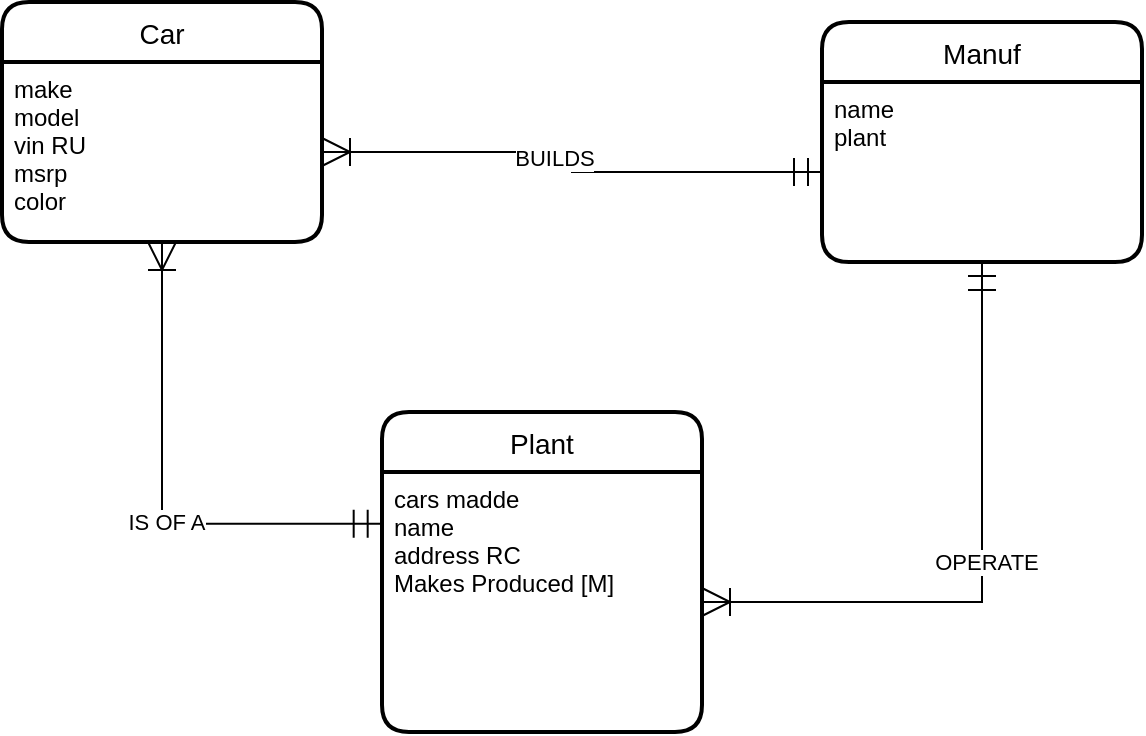 <mxfile version="14.5.1" type="device"><diagram id="zjSFmkp29lh96U-rQ39c" name="Page-1"><mxGraphModel dx="813" dy="470" grid="1" gridSize="10" guides="1" tooltips="1" connect="1" arrows="1" fold="1" page="1" pageScale="1" pageWidth="850" pageHeight="1100" math="0" shadow="0"><root><mxCell id="0"/><mxCell id="1" parent="0"/><mxCell id="377TAdVWOiECv0uMce9Y-1" value="Car" style="swimlane;childLayout=stackLayout;horizontal=1;startSize=30;horizontalStack=0;rounded=1;fontSize=14;fontStyle=0;strokeWidth=2;resizeParent=0;resizeLast=1;shadow=0;dashed=0;align=center;" vertex="1" parent="1"><mxGeometry x="180" y="100" width="160" height="120" as="geometry"/></mxCell><mxCell id="377TAdVWOiECv0uMce9Y-2" value="make&#10;model&#10;vin RU&#10;msrp &#10;color&#10;" style="align=left;strokeColor=none;fillColor=none;spacingLeft=4;fontSize=12;verticalAlign=top;resizable=0;rotatable=0;part=1;" vertex="1" parent="377TAdVWOiECv0uMce9Y-1"><mxGeometry y="30" width="160" height="90" as="geometry"/></mxCell><mxCell id="377TAdVWOiECv0uMce9Y-3" value="Plant" style="swimlane;childLayout=stackLayout;horizontal=1;startSize=30;horizontalStack=0;rounded=1;fontSize=14;fontStyle=0;strokeWidth=2;resizeParent=0;resizeLast=1;shadow=0;dashed=0;align=center;" vertex="1" parent="1"><mxGeometry x="370" y="305" width="160" height="160" as="geometry"/></mxCell><mxCell id="377TAdVWOiECv0uMce9Y-4" value="cars madde&#10;name&#10;address RC&#10;Makes Produced [M]&#10;" style="align=left;strokeColor=none;fillColor=none;spacingLeft=4;fontSize=12;verticalAlign=top;resizable=0;rotatable=0;part=1;" vertex="1" parent="377TAdVWOiECv0uMce9Y-3"><mxGeometry y="30" width="160" height="130" as="geometry"/></mxCell><mxCell id="377TAdVWOiECv0uMce9Y-5" value="Manuf" style="swimlane;childLayout=stackLayout;horizontal=1;startSize=30;horizontalStack=0;rounded=1;fontSize=14;fontStyle=0;strokeWidth=2;resizeParent=0;resizeLast=1;shadow=0;dashed=0;align=center;" vertex="1" parent="1"><mxGeometry x="590" y="110" width="160" height="120" as="geometry"/></mxCell><mxCell id="377TAdVWOiECv0uMce9Y-6" value="name&#10;plant" style="align=left;strokeColor=none;fillColor=none;spacingLeft=4;fontSize=12;verticalAlign=top;resizable=0;rotatable=0;part=1;" vertex="1" parent="377TAdVWOiECv0uMce9Y-5"><mxGeometry y="30" width="160" height="90" as="geometry"/></mxCell><mxCell id="377TAdVWOiECv0uMce9Y-7" style="edgeStyle=orthogonalEdgeStyle;rounded=0;orthogonalLoop=1;jettySize=auto;html=1;endSize=12;startSize=12;endArrow=ERoneToMany;endFill=0;startArrow=ERmandOne;startFill=0;" edge="1" parent="1" source="377TAdVWOiECv0uMce9Y-6" target="377TAdVWOiECv0uMce9Y-2"><mxGeometry relative="1" as="geometry"/></mxCell><mxCell id="377TAdVWOiECv0uMce9Y-8" value="BUILDS" style="edgeLabel;html=1;align=center;verticalAlign=middle;resizable=0;points=[];" vertex="1" connectable="0" parent="377TAdVWOiECv0uMce9Y-7"><mxGeometry x="0.111" y="3" relative="1" as="geometry"><mxPoint as="offset"/></mxGeometry></mxCell><mxCell id="377TAdVWOiECv0uMce9Y-12" style="edgeStyle=orthogonalEdgeStyle;rounded=0;orthogonalLoop=1;jettySize=auto;html=1;entryX=1;entryY=0.5;entryDx=0;entryDy=0;startArrow=ERmandOne;startFill=0;startSize=12;endArrow=ERoneToMany;endFill=0;endSize=12;" edge="1" parent="1" source="377TAdVWOiECv0uMce9Y-6" target="377TAdVWOiECv0uMce9Y-4"><mxGeometry relative="1" as="geometry"><Array as="points"><mxPoint x="670" y="400"/></Array></mxGeometry></mxCell><mxCell id="377TAdVWOiECv0uMce9Y-13" value="OPERATE" style="edgeLabel;html=1;align=center;verticalAlign=middle;resizable=0;points=[];" vertex="1" connectable="0" parent="377TAdVWOiECv0uMce9Y-12"><mxGeometry x="-0.033" y="2" relative="1" as="geometry"><mxPoint as="offset"/></mxGeometry></mxCell><mxCell id="377TAdVWOiECv0uMce9Y-17" style="edgeStyle=orthogonalEdgeStyle;rounded=0;orthogonalLoop=1;jettySize=auto;html=1;startArrow=ERmandOne;startFill=0;startSize=12;endArrow=ERoneToMany;endFill=0;endSize=12;exitX=-0.001;exitY=0.199;exitDx=0;exitDy=0;exitPerimeter=0;" edge="1" parent="1" source="377TAdVWOiECv0uMce9Y-4"><mxGeometry relative="1" as="geometry"><mxPoint x="260" y="220" as="targetPoint"/><Array as="points"><mxPoint x="260" y="361"/><mxPoint x="260" y="220"/></Array></mxGeometry></mxCell><mxCell id="377TAdVWOiECv0uMce9Y-20" value="IS OF A" style="edgeLabel;html=1;align=center;verticalAlign=middle;resizable=0;points=[];" vertex="1" connectable="0" parent="377TAdVWOiECv0uMce9Y-17"><mxGeometry x="-0.113" y="-2" relative="1" as="geometry"><mxPoint as="offset"/></mxGeometry></mxCell></root></mxGraphModel></diagram></mxfile>